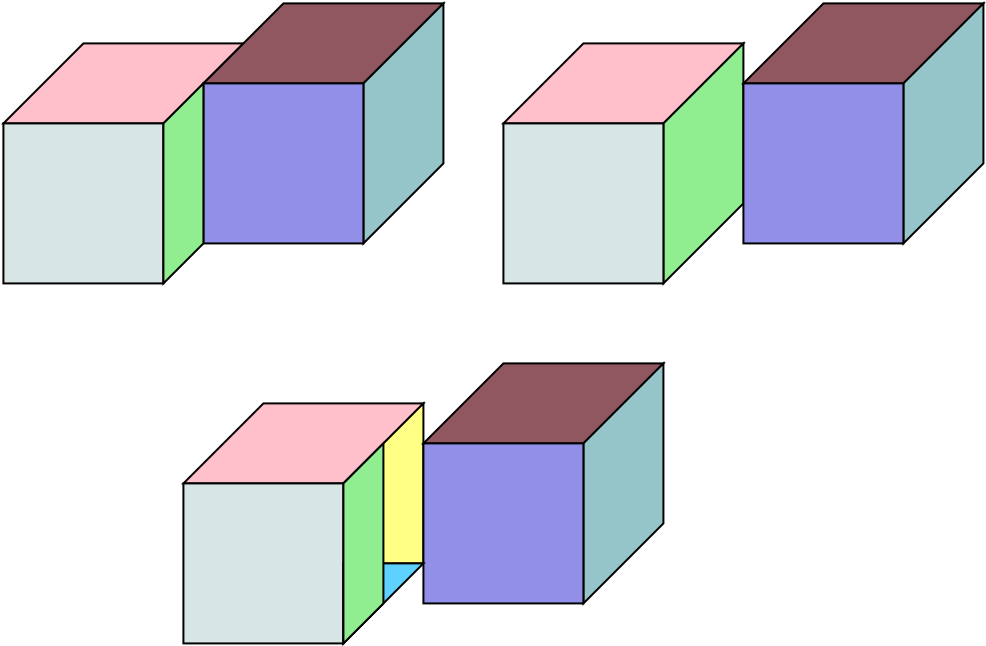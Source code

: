 <?xml version="1.0" encoding="UTF-8"?>
<dia:diagram xmlns:dia="http://www.lysator.liu.se/~alla/dia/">
  <dia:layer name="Sfondo" visible="true" active="true">
    <dia:object type="Standard - Polygon" version="0" id="O0">
      <dia:attribute name="obj_pos">
        <dia:point val="11,50"/>
      </dia:attribute>
      <dia:attribute name="obj_bb">
        <dia:rectangle val="6.879,49.95;19.121,54.05"/>
      </dia:attribute>
      <dia:attribute name="poly_points">
        <dia:point val="11,50"/>
        <dia:point val="19,50"/>
        <dia:point val="15,54"/>
        <dia:point val="7,54"/>
      </dia:attribute>
      <dia:attribute name="line_width">
        <dia:real val="0.1"/>
      </dia:attribute>
      <dia:attribute name="inner_color">
        <dia:color val="#ffc0cb"/>
      </dia:attribute>
      <dia:attribute name="show_background">
        <dia:boolean val="true"/>
      </dia:attribute>
    </dia:object>
    <dia:object type="Standard - Polygon" version="0" id="O1">
      <dia:attribute name="obj_pos">
        <dia:point val="15,54"/>
      </dia:attribute>
      <dia:attribute name="obj_bb">
        <dia:rectangle val="14.95,49.879;19.05,62.121"/>
      </dia:attribute>
      <dia:attribute name="poly_points">
        <dia:point val="15,54"/>
        <dia:point val="19,50"/>
        <dia:point val="19,58"/>
        <dia:point val="15,62"/>
      </dia:attribute>
      <dia:attribute name="line_width">
        <dia:real val="0.1"/>
      </dia:attribute>
      <dia:attribute name="inner_color">
        <dia:color val="#90ee90"/>
      </dia:attribute>
      <dia:attribute name="show_background">
        <dia:boolean val="true"/>
      </dia:attribute>
    </dia:object>
    <dia:object type="Standard - Polygon" version="0" id="O2">
      <dia:attribute name="obj_pos">
        <dia:point val="7,54"/>
      </dia:attribute>
      <dia:attribute name="obj_bb">
        <dia:rectangle val="6.95,53.95;15.05,62.05"/>
      </dia:attribute>
      <dia:attribute name="poly_points">
        <dia:point val="7,54"/>
        <dia:point val="15,54"/>
        <dia:point val="15,62"/>
        <dia:point val="7,62"/>
      </dia:attribute>
      <dia:attribute name="line_width">
        <dia:real val="0.1"/>
      </dia:attribute>
      <dia:attribute name="inner_color">
        <dia:color val="#d8e5e5"/>
      </dia:attribute>
      <dia:attribute name="show_background">
        <dia:boolean val="true"/>
      </dia:attribute>
    </dia:object>
    <dia:object type="Standard - Polygon" version="0" id="O3">
      <dia:attribute name="obj_pos">
        <dia:point val="23,48"/>
      </dia:attribute>
      <dia:attribute name="obj_bb">
        <dia:rectangle val="18.879,47.95;31.121,52.05"/>
      </dia:attribute>
      <dia:attribute name="poly_points">
        <dia:point val="23,48"/>
        <dia:point val="31,48"/>
        <dia:point val="27,52"/>
        <dia:point val="19,52"/>
      </dia:attribute>
      <dia:attribute name="line_width">
        <dia:real val="0.1"/>
      </dia:attribute>
      <dia:attribute name="inner_color">
        <dia:color val="#905761"/>
      </dia:attribute>
      <dia:attribute name="show_background">
        <dia:boolean val="true"/>
      </dia:attribute>
    </dia:object>
    <dia:object type="Standard - Polygon" version="0" id="O4">
      <dia:attribute name="obj_pos">
        <dia:point val="27,52"/>
      </dia:attribute>
      <dia:attribute name="obj_bb">
        <dia:rectangle val="26.95,47.879;31.05,60.121"/>
      </dia:attribute>
      <dia:attribute name="poly_points">
        <dia:point val="27,52"/>
        <dia:point val="31,48"/>
        <dia:point val="31,56"/>
        <dia:point val="27,60"/>
      </dia:attribute>
      <dia:attribute name="line_width">
        <dia:real val="0.1"/>
      </dia:attribute>
      <dia:attribute name="inner_color">
        <dia:color val="#95c5c9"/>
      </dia:attribute>
      <dia:attribute name="show_background">
        <dia:boolean val="true"/>
      </dia:attribute>
    </dia:object>
    <dia:object type="Standard - Polygon" version="0" id="O5">
      <dia:attribute name="obj_pos">
        <dia:point val="19,52"/>
      </dia:attribute>
      <dia:attribute name="obj_bb">
        <dia:rectangle val="18.95,51.95;27.05,60.05"/>
      </dia:attribute>
      <dia:attribute name="poly_points">
        <dia:point val="19,52"/>
        <dia:point val="27,52"/>
        <dia:point val="27,60"/>
        <dia:point val="19,60"/>
      </dia:attribute>
      <dia:attribute name="line_width">
        <dia:real val="0.1"/>
      </dia:attribute>
      <dia:attribute name="inner_color">
        <dia:color val="#928fe8"/>
      </dia:attribute>
      <dia:attribute name="show_background">
        <dia:boolean val="true"/>
      </dia:attribute>
    </dia:object>
    <dia:object type="Standard - Polygon" version="0" id="O6">
      <dia:attribute name="obj_pos">
        <dia:point val="-14,50"/>
      </dia:attribute>
      <dia:attribute name="obj_bb">
        <dia:rectangle val="-18.121,49.95;-5.879,54.05"/>
      </dia:attribute>
      <dia:attribute name="poly_points">
        <dia:point val="-14,50"/>
        <dia:point val="-6,50"/>
        <dia:point val="-10,54"/>
        <dia:point val="-18,54"/>
      </dia:attribute>
      <dia:attribute name="line_width">
        <dia:real val="0.1"/>
      </dia:attribute>
      <dia:attribute name="inner_color">
        <dia:color val="#ffc0cb"/>
      </dia:attribute>
      <dia:attribute name="show_background">
        <dia:boolean val="true"/>
      </dia:attribute>
    </dia:object>
    <dia:object type="Standard - Polygon" version="0" id="O7">
      <dia:attribute name="obj_pos">
        <dia:point val="-18,54"/>
      </dia:attribute>
      <dia:attribute name="obj_bb">
        <dia:rectangle val="-18.05,53.95;-9.95,62.05"/>
      </dia:attribute>
      <dia:attribute name="poly_points">
        <dia:point val="-18,54"/>
        <dia:point val="-10,54"/>
        <dia:point val="-10,62"/>
        <dia:point val="-18,62"/>
      </dia:attribute>
      <dia:attribute name="line_width">
        <dia:real val="0.1"/>
      </dia:attribute>
      <dia:attribute name="inner_color">
        <dia:color val="#d8e5e5"/>
      </dia:attribute>
      <dia:attribute name="show_background">
        <dia:boolean val="true"/>
      </dia:attribute>
    </dia:object>
    <dia:object type="Standard - Polygon" version="0" id="O8">
      <dia:attribute name="obj_pos">
        <dia:point val="-4,48"/>
      </dia:attribute>
      <dia:attribute name="obj_bb">
        <dia:rectangle val="-8.121,47.95;4.121,52.05"/>
      </dia:attribute>
      <dia:attribute name="poly_points">
        <dia:point val="-4,48"/>
        <dia:point val="4,48"/>
        <dia:point val="0,52"/>
        <dia:point val="-8,52"/>
      </dia:attribute>
      <dia:attribute name="line_width">
        <dia:real val="0.1"/>
      </dia:attribute>
      <dia:attribute name="inner_color">
        <dia:color val="#905761"/>
      </dia:attribute>
      <dia:attribute name="show_background">
        <dia:boolean val="true"/>
      </dia:attribute>
    </dia:object>
    <dia:object type="Standard - Polygon" version="0" id="O9">
      <dia:attribute name="obj_pos">
        <dia:point val="0,52"/>
      </dia:attribute>
      <dia:attribute name="obj_bb">
        <dia:rectangle val="-0.05,47.879;4.05,60.121"/>
      </dia:attribute>
      <dia:attribute name="poly_points">
        <dia:point val="0,52"/>
        <dia:point val="4,48"/>
        <dia:point val="4,56"/>
        <dia:point val="0,60"/>
      </dia:attribute>
      <dia:attribute name="line_width">
        <dia:real val="0.1"/>
      </dia:attribute>
      <dia:attribute name="inner_color">
        <dia:color val="#95c5c9"/>
      </dia:attribute>
      <dia:attribute name="show_background">
        <dia:boolean val="true"/>
      </dia:attribute>
    </dia:object>
    <dia:object type="Standard - Polygon" version="0" id="O10">
      <dia:attribute name="obj_pos">
        <dia:point val="-8,52"/>
      </dia:attribute>
      <dia:attribute name="obj_bb">
        <dia:rectangle val="-8.05,51.95;0.05,60.05"/>
      </dia:attribute>
      <dia:attribute name="poly_points">
        <dia:point val="-8,52"/>
        <dia:point val="0,52"/>
        <dia:point val="0,60"/>
        <dia:point val="-8,60"/>
      </dia:attribute>
      <dia:attribute name="line_width">
        <dia:real val="0.1"/>
      </dia:attribute>
      <dia:attribute name="inner_color">
        <dia:color val="#928fe8"/>
      </dia:attribute>
      <dia:attribute name="show_background">
        <dia:boolean val="true"/>
      </dia:attribute>
    </dia:object>
    <dia:object type="Standard - Polygon" version="0" id="O11">
      <dia:attribute name="obj_pos">
        <dia:point val="-5,68"/>
      </dia:attribute>
      <dia:attribute name="obj_bb">
        <dia:rectangle val="-9.121,67.95;3.121,72.05"/>
      </dia:attribute>
      <dia:attribute name="poly_points">
        <dia:point val="-5,68"/>
        <dia:point val="3,68"/>
        <dia:point val="-1,72"/>
        <dia:point val="-9,72"/>
      </dia:attribute>
      <dia:attribute name="line_width">
        <dia:real val="0.1"/>
      </dia:attribute>
      <dia:attribute name="inner_color">
        <dia:color val="#ffc0cb"/>
      </dia:attribute>
      <dia:attribute name="show_background">
        <dia:boolean val="true"/>
      </dia:attribute>
    </dia:object>
    <dia:object type="Standard - Polygon" version="0" id="O12">
      <dia:attribute name="obj_pos">
        <dia:point val="-1,72"/>
      </dia:attribute>
      <dia:attribute name="obj_bb">
        <dia:rectangle val="-1.05,67.879;3.05,76.05"/>
      </dia:attribute>
      <dia:attribute name="poly_points">
        <dia:point val="-1,72"/>
        <dia:point val="3,68"/>
        <dia:point val="3,76"/>
        <dia:point val="-1,76"/>
      </dia:attribute>
      <dia:attribute name="line_width">
        <dia:real val="0.1"/>
      </dia:attribute>
      <dia:attribute name="inner_color">
        <dia:color val="#fffe85"/>
      </dia:attribute>
      <dia:attribute name="show_background">
        <dia:boolean val="true"/>
      </dia:attribute>
    </dia:object>
    <dia:object type="Standard - Polygon" version="0" id="O13">
      <dia:attribute name="obj_pos">
        <dia:point val="-9,72"/>
      </dia:attribute>
      <dia:attribute name="obj_bb">
        <dia:rectangle val="-9.05,71.95;-0.95,80.05"/>
      </dia:attribute>
      <dia:attribute name="poly_points">
        <dia:point val="-9,72"/>
        <dia:point val="-1,72"/>
        <dia:point val="-1,80"/>
        <dia:point val="-9,80"/>
      </dia:attribute>
      <dia:attribute name="line_width">
        <dia:real val="0.1"/>
      </dia:attribute>
      <dia:attribute name="inner_color">
        <dia:color val="#d8e5e5"/>
      </dia:attribute>
      <dia:attribute name="show_background">
        <dia:boolean val="true"/>
      </dia:attribute>
    </dia:object>
    <dia:object type="Standard - Polygon" version="0" id="O14">
      <dia:attribute name="obj_pos">
        <dia:point val="7,66"/>
      </dia:attribute>
      <dia:attribute name="obj_bb">
        <dia:rectangle val="2.879,65.95;15.121,70.05"/>
      </dia:attribute>
      <dia:attribute name="poly_points">
        <dia:point val="7,66"/>
        <dia:point val="15,66"/>
        <dia:point val="11,70"/>
        <dia:point val="3,70"/>
      </dia:attribute>
      <dia:attribute name="line_width">
        <dia:real val="0.1"/>
      </dia:attribute>
      <dia:attribute name="inner_color">
        <dia:color val="#905761"/>
      </dia:attribute>
      <dia:attribute name="show_background">
        <dia:boolean val="true"/>
      </dia:attribute>
    </dia:object>
    <dia:object type="Standard - Polygon" version="0" id="O15">
      <dia:attribute name="obj_pos">
        <dia:point val="11,70"/>
      </dia:attribute>
      <dia:attribute name="obj_bb">
        <dia:rectangle val="10.95,65.879;15.05,78.121"/>
      </dia:attribute>
      <dia:attribute name="poly_points">
        <dia:point val="11,70"/>
        <dia:point val="15,66"/>
        <dia:point val="15,74"/>
        <dia:point val="11,78"/>
      </dia:attribute>
      <dia:attribute name="line_width">
        <dia:real val="0.1"/>
      </dia:attribute>
      <dia:attribute name="inner_color">
        <dia:color val="#95c5c9"/>
      </dia:attribute>
      <dia:attribute name="show_background">
        <dia:boolean val="true"/>
      </dia:attribute>
    </dia:object>
    <dia:object type="Standard - Polygon" version="0" id="O16">
      <dia:attribute name="obj_pos">
        <dia:point val="3,70"/>
      </dia:attribute>
      <dia:attribute name="obj_bb">
        <dia:rectangle val="2.95,69.95;11.05,78.05"/>
      </dia:attribute>
      <dia:attribute name="poly_points">
        <dia:point val="3,70"/>
        <dia:point val="11,70"/>
        <dia:point val="11,78"/>
        <dia:point val="3,78"/>
      </dia:attribute>
      <dia:attribute name="line_width">
        <dia:real val="0.1"/>
      </dia:attribute>
      <dia:attribute name="inner_color">
        <dia:color val="#928fe8"/>
      </dia:attribute>
      <dia:attribute name="show_background">
        <dia:boolean val="true"/>
      </dia:attribute>
    </dia:object>
    <dia:object type="Standard - Polygon" version="0" id="O17">
      <dia:attribute name="obj_pos">
        <dia:point val="-1,80"/>
      </dia:attribute>
      <dia:attribute name="obj_bb">
        <dia:rectangle val="-1.05,75.95;3.121,80.121"/>
      </dia:attribute>
      <dia:attribute name="poly_points">
        <dia:point val="-1,80"/>
        <dia:point val="2,77"/>
        <dia:point val="3,76"/>
        <dia:point val="-1,76"/>
      </dia:attribute>
      <dia:attribute name="line_width">
        <dia:real val="0.1"/>
      </dia:attribute>
      <dia:attribute name="inner_color">
        <dia:color val="#5fd1ff"/>
      </dia:attribute>
      <dia:attribute name="show_background">
        <dia:boolean val="true"/>
      </dia:attribute>
    </dia:object>
    <dia:object type="Standard - Polygon" version="0" id="O18">
      <dia:attribute name="obj_pos">
        <dia:point val="-10,54"/>
      </dia:attribute>
      <dia:attribute name="obj_bb">
        <dia:rectangle val="-10.05,51.879;-7.95,62.121"/>
      </dia:attribute>
      <dia:attribute name="poly_points">
        <dia:point val="-10,54"/>
        <dia:point val="-8,52"/>
        <dia:point val="-8,60"/>
        <dia:point val="-10,62"/>
      </dia:attribute>
      <dia:attribute name="line_width">
        <dia:real val="0.1"/>
      </dia:attribute>
      <dia:attribute name="inner_color">
        <dia:color val="#90ee90"/>
      </dia:attribute>
      <dia:attribute name="show_background">
        <dia:boolean val="true"/>
      </dia:attribute>
    </dia:object>
    <dia:object type="Standard - Polygon" version="0" id="O19">
      <dia:attribute name="obj_pos">
        <dia:point val="-1,72"/>
      </dia:attribute>
      <dia:attribute name="obj_bb">
        <dia:rectangle val="-1.05,69.879;1.05,80.121"/>
      </dia:attribute>
      <dia:attribute name="poly_points">
        <dia:point val="-1,72"/>
        <dia:point val="1,70"/>
        <dia:point val="1,78"/>
        <dia:point val="-1,80"/>
      </dia:attribute>
      <dia:attribute name="line_width">
        <dia:real val="0.1"/>
      </dia:attribute>
      <dia:attribute name="inner_color">
        <dia:color val="#90ee90"/>
      </dia:attribute>
      <dia:attribute name="show_background">
        <dia:boolean val="true"/>
      </dia:attribute>
    </dia:object>
  </dia:layer>
</dia:diagram>
